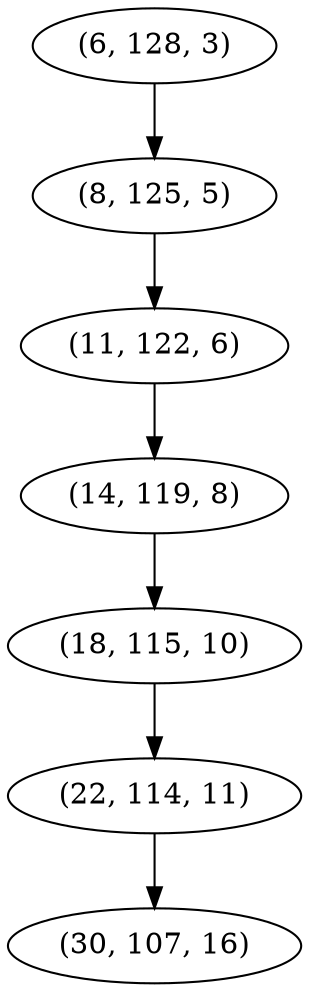 digraph tree {
    "(6, 128, 3)";
    "(8, 125, 5)";
    "(11, 122, 6)";
    "(14, 119, 8)";
    "(18, 115, 10)";
    "(22, 114, 11)";
    "(30, 107, 16)";
    "(6, 128, 3)" -> "(8, 125, 5)";
    "(8, 125, 5)" -> "(11, 122, 6)";
    "(11, 122, 6)" -> "(14, 119, 8)";
    "(14, 119, 8)" -> "(18, 115, 10)";
    "(18, 115, 10)" -> "(22, 114, 11)";
    "(22, 114, 11)" -> "(30, 107, 16)";
}

